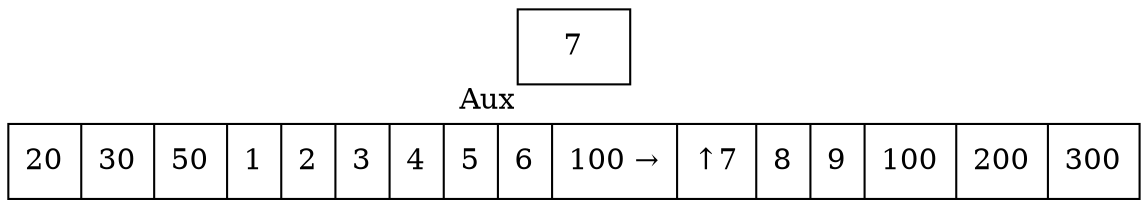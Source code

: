 digraph G{ node [shape = record ];
 rankdir=LR;X[label="{ 20|30|50|1|2|3|4|5|6|100|7|8|9|100|200|300}"]X[label="{ 20|30|50|1|2|3|4|5|6|100 → | ↑ 7|8|9|100|200|300}"]
2[label="{7}"xlabel="Aux"]
}
